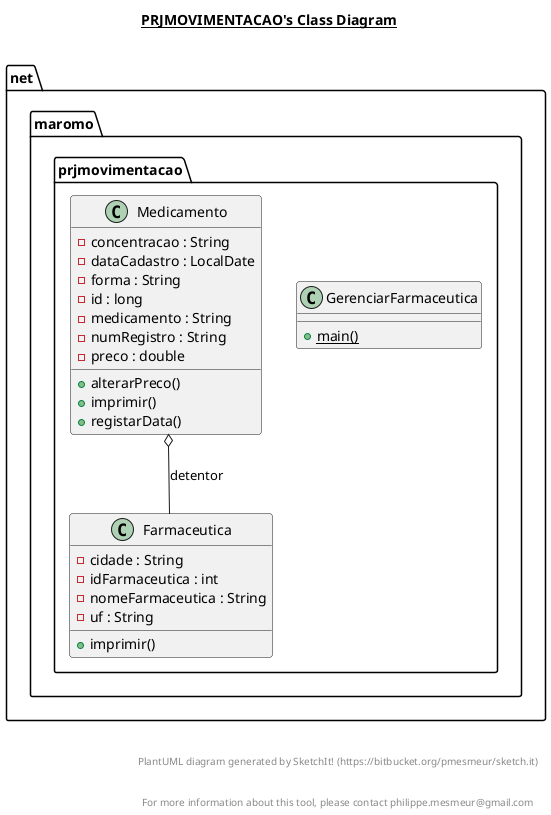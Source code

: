 @startuml

title __PRJMOVIMENTACAO's Class Diagram__\n

  namespace net.maromo.prjmovimentacao {
    class net.maromo.prjmovimentacao.GerenciarFarmaceutica {
        {static} + main()
    }
  }

  namespace net.maromo.prjmovimentacao {
    class net.maromo.prjmovimentacao.Farmaceutica {
        - cidade : String
        - idFarmaceutica : int
        - nomeFarmaceutica : String
        - uf : String
        + imprimir()
    }
  }
  
   namespace net.maromo.prjmovimentacao {
    class net.maromo.prjmovimentacao.Medicamento {
        - concentracao : String
        - dataCadastro : LocalDate
        - forma : String
        - id : long
        - medicamento : String
        - numRegistro : String
        - preco : double
        + alterarPreco()
        + imprimir()
        + registarData()
    }
  }

  net.maromo.prjmovimentacao.Medicamento o-- net.maromo.prjmovimentacao.Farmaceutica : detentor

right footer


PlantUML diagram generated by SketchIt! (https://bitbucket.org/pmesmeur/sketch.it)


For more information about this tool, please contact philippe.mesmeur@gmail.com
endfooter

@enduml
